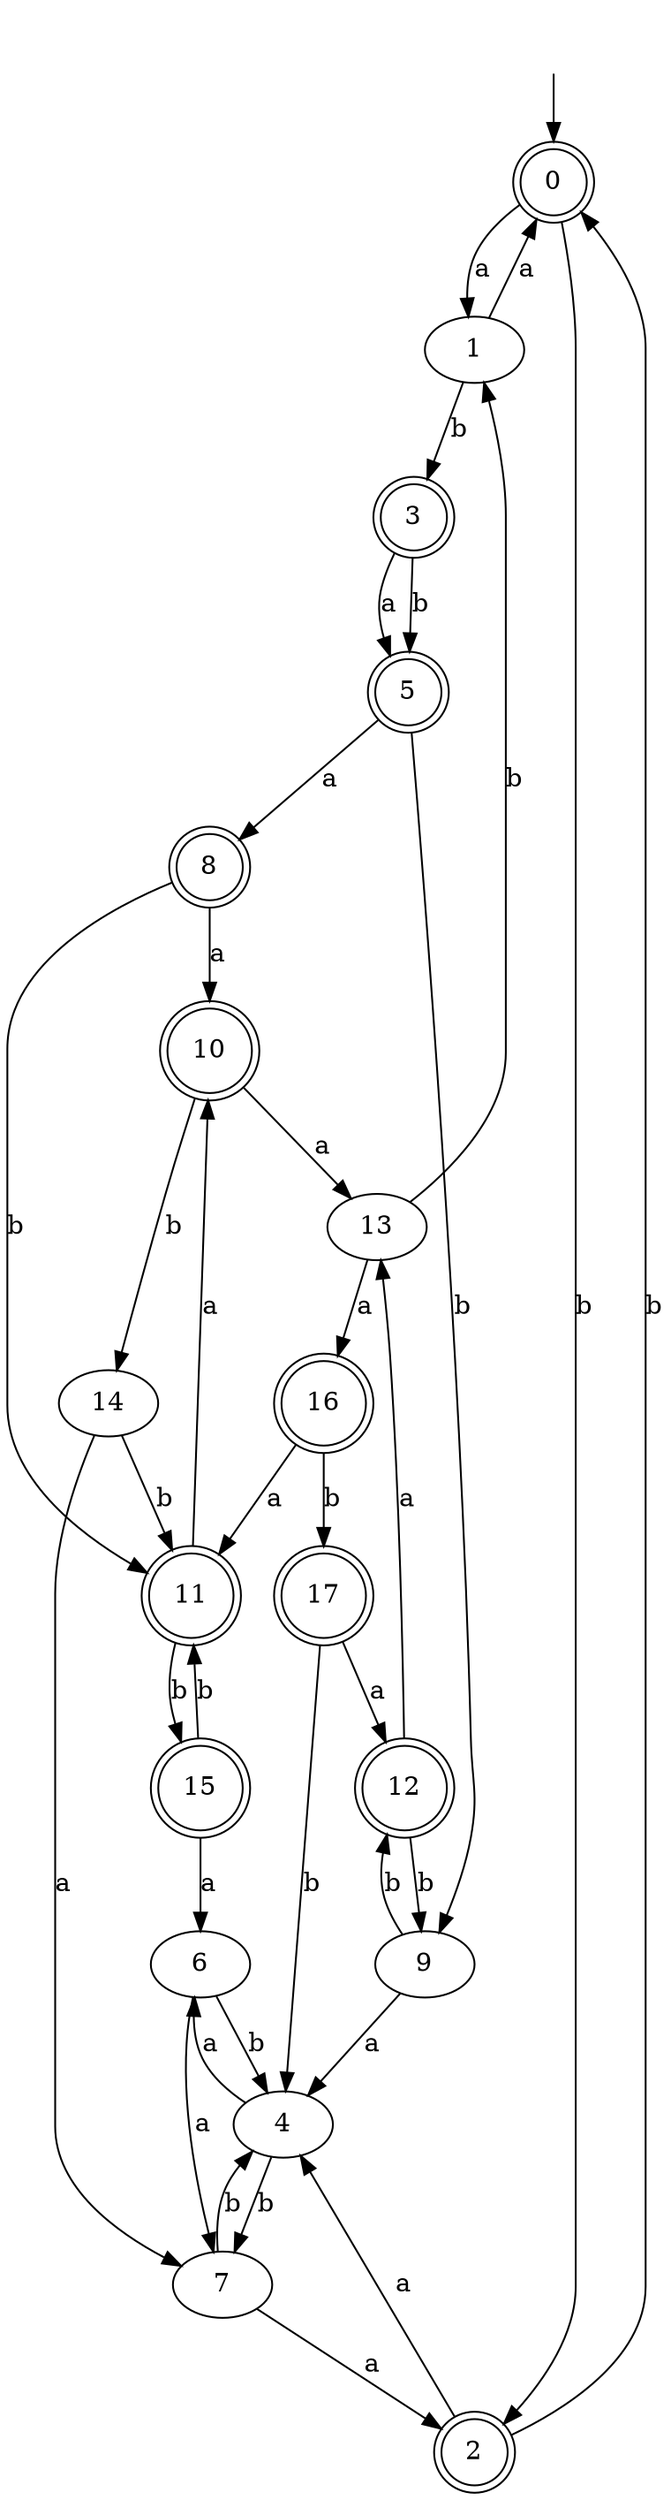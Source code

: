 digraph RandomDFA {
  __start0 [label="", shape=none];
  __start0 -> 0 [label=""];
  0 [shape=circle] [shape=doublecircle]
  0 -> 1 [label="a"]
  0 -> 2 [label="b"]
  1
  1 -> 0 [label="a"]
  1 -> 3 [label="b"]
  2 [shape=doublecircle]
  2 -> 4 [label="a"]
  2 -> 0 [label="b"]
  3 [shape=doublecircle]
  3 -> 5 [label="a"]
  3 -> 5 [label="b"]
  4
  4 -> 6 [label="a"]
  4 -> 7 [label="b"]
  5 [shape=doublecircle]
  5 -> 8 [label="a"]
  5 -> 9 [label="b"]
  6
  6 -> 7 [label="a"]
  6 -> 4 [label="b"]
  7
  7 -> 2 [label="a"]
  7 -> 4 [label="b"]
  8 [shape=doublecircle]
  8 -> 10 [label="a"]
  8 -> 11 [label="b"]
  9
  9 -> 4 [label="a"]
  9 -> 12 [label="b"]
  10 [shape=doublecircle]
  10 -> 13 [label="a"]
  10 -> 14 [label="b"]
  11 [shape=doublecircle]
  11 -> 10 [label="a"]
  11 -> 15 [label="b"]
  12 [shape=doublecircle]
  12 -> 13 [label="a"]
  12 -> 9 [label="b"]
  13
  13 -> 16 [label="a"]
  13 -> 1 [label="b"]
  14
  14 -> 7 [label="a"]
  14 -> 11 [label="b"]
  15 [shape=doublecircle]
  15 -> 6 [label="a"]
  15 -> 11 [label="b"]
  16 [shape=doublecircle]
  16 -> 11 [label="a"]
  16 -> 17 [label="b"]
  17 [shape=doublecircle]
  17 -> 12 [label="a"]
  17 -> 4 [label="b"]
}
